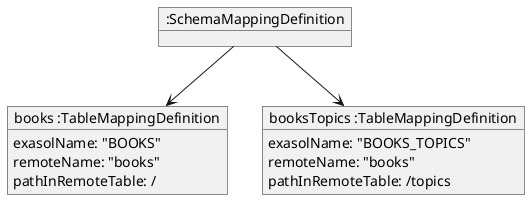 @startuml

object ":SchemaMappingDefinition" as schema{

}

object "books :TableMappingDefinition" as books{
exasolName: "BOOKS"
remoteName: "books"
pathInRemoteTable: /
}
object "booksTopics :TableMappingDefinition" as tableTopics{
exasolName: "BOOKS_TOPICS"
remoteName: "books"
pathInRemoteTable: /topics
}

schema --> books
schema --> tableTopics
@enduml
